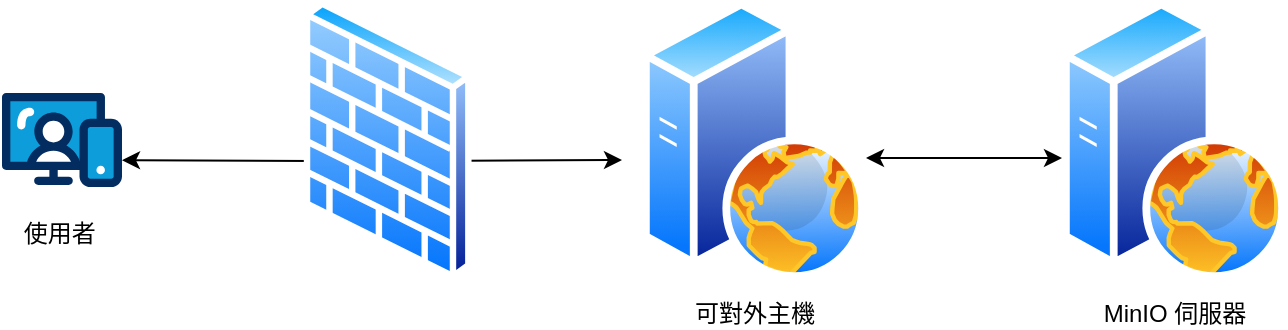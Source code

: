 <mxfile version="24.7.5" pages="3">
  <diagram id="36iQDaJeKuae20POll0c" name="第 2 页">
    <mxGraphModel dx="1434" dy="844" grid="1" gridSize="10" guides="1" tooltips="1" connect="1" arrows="1" fold="1" page="1" pageScale="1" pageWidth="1169" pageHeight="827" math="0" shadow="0">
      <root>
        <mxCell id="0" />
        <mxCell id="1" parent="0" />
        <mxCell id="y0HUL4Aq6U30iUflK9Pi-18" style="edgeStyle=orthogonalEdgeStyle;rounded=0;orthogonalLoop=1;jettySize=auto;html=1;startArrow=classic;startFill=1;" parent="1" edge="1">
          <mxGeometry relative="1" as="geometry">
            <mxPoint x="320" y="200.1" as="sourcePoint" />
            <mxPoint x="570" y="200" as="targetPoint" />
          </mxGeometry>
        </mxCell>
        <mxCell id="y0HUL4Aq6U30iUflK9Pi-1" value="使用者&amp;nbsp;" style="verticalLabelPosition=bottom;aspect=fixed;html=1;shape=mxgraph.salesforce.web;" parent="1" vertex="1">
          <mxGeometry x="260" y="166.3" width="60" height="47.4" as="geometry" />
        </mxCell>
        <mxCell id="y0HUL4Aq6U30iUflK9Pi-3" value="MinIO 伺服器" style="image;aspect=fixed;perimeter=ellipsePerimeter;html=1;align=center;shadow=0;dashed=0;spacingTop=3;image=img/lib/active_directory/web_server.svg;" parent="1" vertex="1">
          <mxGeometry x="790" y="120" width="112" height="140" as="geometry" />
        </mxCell>
        <mxCell id="05_OeoC-IymM_F-BSIm_-5" value="" style="image;aspect=fixed;perimeter=ellipsePerimeter;html=1;align=center;shadow=0;dashed=0;spacingTop=3;image=img/lib/active_directory/firewall.svg;" vertex="1" parent="1">
          <mxGeometry x="410" y="120" width="85.4" height="140" as="geometry" />
        </mxCell>
        <mxCell id="05_OeoC-IymM_F-BSIm_-7" style="edgeStyle=orthogonalEdgeStyle;rounded=0;orthogonalLoop=1;jettySize=auto;html=1;startArrow=classic;startFill=1;" edge="1" parent="1">
          <mxGeometry relative="1" as="geometry">
            <mxPoint x="692" y="199" as="sourcePoint" />
            <mxPoint x="790" y="199" as="targetPoint" />
          </mxGeometry>
        </mxCell>
        <mxCell id="05_OeoC-IymM_F-BSIm_-6" value="可對外主機" style="image;aspect=fixed;perimeter=ellipsePerimeter;html=1;align=center;shadow=0;dashed=0;spacingTop=3;image=img/lib/active_directory/web_server.svg;" vertex="1" parent="1">
          <mxGeometry x="580" y="120" width="112" height="140" as="geometry" />
        </mxCell>
      </root>
    </mxGraphModel>
  </diagram>
  <diagram id="HvnVh_ahCM78XvNqjFqs" name="第 3 页">
    <mxGraphModel dx="1425" dy="844" grid="1" gridSize="10" guides="1" tooltips="1" connect="1" arrows="1" fold="1" page="1" pageScale="1" pageWidth="1169" pageHeight="827" math="0" shadow="0">
      <root>
        <mxCell id="0" />
        <mxCell id="1" parent="0" />
        <mxCell id="vTTrA9_bk5UIa2ng82IA-1" style="edgeStyle=orthogonalEdgeStyle;rounded=0;orthogonalLoop=1;jettySize=auto;html=1;" edge="1" parent="1" source="vTTrA9_bk5UIa2ng82IA-3" target="vTTrA9_bk5UIa2ng82IA-7">
          <mxGeometry relative="1" as="geometry" />
        </mxCell>
        <mxCell id="vTTrA9_bk5UIa2ng82IA-2" style="edgeStyle=orthogonalEdgeStyle;rounded=0;orthogonalLoop=1;jettySize=auto;html=1;endArrow=none;endFill=0;dashed=1;" edge="1" parent="1" source="vTTrA9_bk5UIa2ng82IA-3" target="vTTrA9_bk5UIa2ng82IA-9">
          <mxGeometry relative="1" as="geometry" />
        </mxCell>
        <mxCell id="vTTrA9_bk5UIa2ng82IA-3" value="用戶 A&amp;nbsp;" style="verticalLabelPosition=bottom;aspect=fixed;html=1;shape=mxgraph.salesforce.web;" vertex="1" parent="1">
          <mxGeometry x="230" y="120" width="60" height="47.4" as="geometry" />
        </mxCell>
        <mxCell id="vTTrA9_bk5UIa2ng82IA-4" style="edgeStyle=orthogonalEdgeStyle;rounded=0;orthogonalLoop=1;jettySize=auto;html=1;endArrow=none;endFill=0;dashed=1;" edge="1" parent="1" source="vTTrA9_bk5UIa2ng82IA-5" target="vTTrA9_bk5UIa2ng82IA-11">
          <mxGeometry relative="1" as="geometry">
            <mxPoint x="180" y="280" as="targetPoint" />
          </mxGeometry>
        </mxCell>
        <mxCell id="vTTrA9_bk5UIa2ng82IA-5" value="用戶 B" style="verticalLabelPosition=bottom;aspect=fixed;html=1;shape=mxgraph.salesforce.web;" vertex="1" parent="1">
          <mxGeometry x="230" y="250" width="60" height="47.4" as="geometry" />
        </mxCell>
        <mxCell id="vTTrA9_bk5UIa2ng82IA-6" style="edgeStyle=orthogonalEdgeStyle;rounded=0;orthogonalLoop=1;jettySize=auto;html=1;entryX=0.5;entryY=0;entryDx=0;entryDy=0;dashed=1;" edge="1" parent="1" source="vTTrA9_bk5UIa2ng82IA-7" target="vTTrA9_bk5UIa2ng82IA-12">
          <mxGeometry relative="1" as="geometry" />
        </mxCell>
        <mxCell id="vTTrA9_bk5UIa2ng82IA-21" style="edgeStyle=orthogonalEdgeStyle;rounded=0;orthogonalLoop=1;jettySize=auto;html=1;" edge="1" parent="1" source="vTTrA9_bk5UIa2ng82IA-7">
          <mxGeometry relative="1" as="geometry">
            <mxPoint x="506" y="320" as="targetPoint" />
          </mxGeometry>
        </mxCell>
        <mxCell id="vTTrA9_bk5UIa2ng82IA-7" value="伺服器" style="image;aspect=fixed;perimeter=ellipsePerimeter;html=1;align=center;shadow=0;dashed=0;spacingTop=3;image=img/lib/active_directory/web_server.svg;" vertex="1" parent="1">
          <mxGeometry x="450" y="120" width="112" height="140" as="geometry" />
        </mxCell>
        <mxCell id="vTTrA9_bk5UIa2ng82IA-8" value="Cookie" style="swimlane;fontStyle=0;childLayout=stackLayout;horizontal=1;startSize=20;fillColor=#ffffff;horizontalStack=0;resizeParent=1;resizeParentMax=0;resizeLast=0;collapsible=0;marginBottom=0;swimlaneFillColor=#ffffff;" vertex="1" parent="1">
          <mxGeometry x="170" y="30" width="44.88" height="70" as="geometry" />
        </mxCell>
        <mxCell id="vTTrA9_bk5UIa2ng82IA-9" value="" style="sketch=0;outlineConnect=0;fontColor=#232F3E;gradientColor=none;fillColor=#232F3D;strokeColor=none;dashed=0;verticalLabelPosition=bottom;verticalAlign=top;align=center;html=1;fontSize=12;fontStyle=0;aspect=fixed;pointerEvents=1;shape=mxgraph.aws4.corporate_data_center;" vertex="1" parent="vTTrA9_bk5UIa2ng82IA-8">
          <mxGeometry y="20" width="44.88" height="50" as="geometry" />
        </mxCell>
        <mxCell id="vTTrA9_bk5UIa2ng82IA-10" value="Cookie" style="swimlane;fontStyle=0;childLayout=stackLayout;horizontal=1;startSize=20;fillColor=#ffffff;horizontalStack=0;resizeParent=1;resizeParentMax=0;resizeLast=0;collapsible=0;marginBottom=0;swimlaneFillColor=#ffffff;" vertex="1" parent="1">
          <mxGeometry x="170" y="167.4" width="44.88" height="70" as="geometry" />
        </mxCell>
        <mxCell id="vTTrA9_bk5UIa2ng82IA-11" value="" style="sketch=0;outlineConnect=0;fontColor=#232F3E;gradientColor=none;fillColor=#232F3D;strokeColor=none;dashed=0;verticalLabelPosition=bottom;verticalAlign=top;align=center;html=1;fontSize=12;fontStyle=0;aspect=fixed;pointerEvents=1;shape=mxgraph.aws4.corporate_data_center;" vertex="1" parent="vTTrA9_bk5UIa2ng82IA-10">
          <mxGeometry y="20" width="44.88" height="50" as="geometry" />
        </mxCell>
        <mxCell id="vTTrA9_bk5UIa2ng82IA-12" value="Session - 用戶 A" style="swimlane;fontStyle=0;childLayout=stackLayout;horizontal=1;startSize=20;fillColor=#ffffff;horizontalStack=0;resizeParent=1;resizeParentMax=0;resizeLast=0;collapsible=0;marginBottom=0;swimlaneFillColor=#ffffff;" vertex="1" parent="1">
          <mxGeometry x="640" y="30" width="105" height="70" as="geometry" />
        </mxCell>
        <mxCell id="vTTrA9_bk5UIa2ng82IA-13" value="" style="sketch=0;outlineConnect=0;fontColor=#232F3E;gradientColor=none;fillColor=#232F3D;strokeColor=none;dashed=0;verticalLabelPosition=bottom;verticalAlign=top;align=center;html=1;fontSize=12;fontStyle=0;aspect=fixed;pointerEvents=1;shape=mxgraph.aws4.corporate_data_center;" vertex="1" parent="vTTrA9_bk5UIa2ng82IA-12">
          <mxGeometry y="20" width="105" height="50" as="geometry" />
        </mxCell>
        <mxCell id="vTTrA9_bk5UIa2ng82IA-14" value="Session - 用戶 B" style="swimlane;fontStyle=0;childLayout=stackLayout;horizontal=1;startSize=20;fillColor=#ffffff;horizontalStack=0;resizeParent=1;resizeParentMax=0;resizeLast=0;collapsible=0;marginBottom=0;swimlaneFillColor=#ffffff;" vertex="1" parent="1">
          <mxGeometry x="640" y="108.7" width="105" height="70" as="geometry" />
        </mxCell>
        <mxCell id="vTTrA9_bk5UIa2ng82IA-15" value="" style="sketch=0;outlineConnect=0;fontColor=#232F3E;gradientColor=none;fillColor=#232F3D;strokeColor=none;dashed=0;verticalLabelPosition=bottom;verticalAlign=top;align=center;html=1;fontSize=12;fontStyle=0;aspect=fixed;pointerEvents=1;shape=mxgraph.aws4.corporate_data_center;" vertex="1" parent="vTTrA9_bk5UIa2ng82IA-14">
          <mxGeometry y="20" width="105" height="50" as="geometry" />
        </mxCell>
        <mxCell id="vTTrA9_bk5UIa2ng82IA-16" style="edgeStyle=orthogonalEdgeStyle;rounded=0;orthogonalLoop=1;jettySize=auto;html=1;entryX=0;entryY=0.664;entryDx=0;entryDy=0;entryPerimeter=0;" edge="1" parent="1" source="vTTrA9_bk5UIa2ng82IA-5" target="vTTrA9_bk5UIa2ng82IA-7">
          <mxGeometry relative="1" as="geometry" />
        </mxCell>
        <mxCell id="vTTrA9_bk5UIa2ng82IA-37" style="edgeStyle=orthogonalEdgeStyle;rounded=0;orthogonalLoop=1;jettySize=auto;html=1;entryX=0.5;entryY=0;entryDx=0;entryDy=0;" edge="1" parent="1" source="vTTrA9_bk5UIa2ng82IA-20" target="vTTrA9_bk5UIa2ng82IA-28">
          <mxGeometry relative="1" as="geometry" />
        </mxCell>
        <mxCell id="vTTrA9_bk5UIa2ng82IA-20" value="" style="sketch=0;pointerEvents=1;shadow=0;dashed=0;html=1;strokeColor=none;fillColor=#DF8C42;labelPosition=center;verticalLabelPosition=bottom;verticalAlign=top;align=center;outlineConnect=0;shape=mxgraph.veeam2.restored;" vertex="1" parent="1">
          <mxGeometry x="471" y="330" width="70" height="70" as="geometry" />
        </mxCell>
        <mxCell id="vTTrA9_bk5UIa2ng82IA-22" style="edgeStyle=orthogonalEdgeStyle;rounded=0;orthogonalLoop=1;jettySize=auto;html=1;" edge="1" parent="1" source="vTTrA9_bk5UIa2ng82IA-24" target="vTTrA9_bk5UIa2ng82IA-28">
          <mxGeometry relative="1" as="geometry" />
        </mxCell>
        <mxCell id="vTTrA9_bk5UIa2ng82IA-23" style="edgeStyle=orthogonalEdgeStyle;rounded=0;orthogonalLoop=1;jettySize=auto;html=1;endArrow=none;endFill=0;dashed=1;" edge="1" parent="1" source="vTTrA9_bk5UIa2ng82IA-24" target="vTTrA9_bk5UIa2ng82IA-30">
          <mxGeometry relative="1" as="geometry" />
        </mxCell>
        <mxCell id="vTTrA9_bk5UIa2ng82IA-24" value="用戶 A&amp;nbsp;" style="verticalLabelPosition=bottom;aspect=fixed;html=1;shape=mxgraph.salesforce.web;" vertex="1" parent="1">
          <mxGeometry x="230" y="480" width="60" height="47.4" as="geometry" />
        </mxCell>
        <mxCell id="vTTrA9_bk5UIa2ng82IA-25" style="edgeStyle=orthogonalEdgeStyle;rounded=0;orthogonalLoop=1;jettySize=auto;html=1;endArrow=none;endFill=0;dashed=1;" edge="1" parent="1" source="vTTrA9_bk5UIa2ng82IA-26" target="vTTrA9_bk5UIa2ng82IA-32">
          <mxGeometry relative="1" as="geometry">
            <mxPoint x="180" y="640" as="targetPoint" />
          </mxGeometry>
        </mxCell>
        <mxCell id="vTTrA9_bk5UIa2ng82IA-26" value="用戶 B" style="verticalLabelPosition=bottom;aspect=fixed;html=1;shape=mxgraph.salesforce.web;" vertex="1" parent="1">
          <mxGeometry x="230" y="610" width="60" height="47.4" as="geometry" />
        </mxCell>
        <mxCell id="vTTrA9_bk5UIa2ng82IA-27" style="edgeStyle=orthogonalEdgeStyle;rounded=0;orthogonalLoop=1;jettySize=auto;html=1;" edge="1" parent="1" source="vTTrA9_bk5UIa2ng82IA-28">
          <mxGeometry relative="1" as="geometry">
            <mxPoint x="506" y="680" as="targetPoint" />
          </mxGeometry>
        </mxCell>
        <mxCell id="vTTrA9_bk5UIa2ng82IA-28" value="伺服器" style="image;aspect=fixed;perimeter=ellipsePerimeter;html=1;align=center;shadow=0;dashed=0;spacingTop=3;image=img/lib/active_directory/web_server.svg;" vertex="1" parent="1">
          <mxGeometry x="450" y="480" width="112" height="140" as="geometry" />
        </mxCell>
        <mxCell id="vTTrA9_bk5UIa2ng82IA-29" value="Cookie" style="swimlane;fontStyle=0;childLayout=stackLayout;horizontal=1;startSize=20;fillColor=#ffffff;horizontalStack=0;resizeParent=1;resizeParentMax=0;resizeLast=0;collapsible=0;marginBottom=0;swimlaneFillColor=#ffffff;" vertex="1" parent="1">
          <mxGeometry x="170" y="390" width="44.88" height="70" as="geometry" />
        </mxCell>
        <mxCell id="vTTrA9_bk5UIa2ng82IA-30" value="" style="sketch=0;outlineConnect=0;fontColor=#232F3E;gradientColor=none;fillColor=#232F3D;strokeColor=none;dashed=0;verticalLabelPosition=bottom;verticalAlign=top;align=center;html=1;fontSize=12;fontStyle=0;aspect=fixed;pointerEvents=1;shape=mxgraph.aws4.corporate_data_center;" vertex="1" parent="vTTrA9_bk5UIa2ng82IA-29">
          <mxGeometry y="20" width="44.88" height="50" as="geometry" />
        </mxCell>
        <mxCell id="vTTrA9_bk5UIa2ng82IA-31" value="Cookie" style="swimlane;fontStyle=0;childLayout=stackLayout;horizontal=1;startSize=20;fillColor=#ffffff;horizontalStack=0;resizeParent=1;resizeParentMax=0;resizeLast=0;collapsible=0;marginBottom=0;swimlaneFillColor=#ffffff;" vertex="1" parent="1">
          <mxGeometry x="170" y="527.4" width="44.88" height="70" as="geometry" />
        </mxCell>
        <mxCell id="vTTrA9_bk5UIa2ng82IA-32" value="" style="sketch=0;outlineConnect=0;fontColor=#232F3E;gradientColor=none;fillColor=#232F3D;strokeColor=none;dashed=0;verticalLabelPosition=bottom;verticalAlign=top;align=center;html=1;fontSize=12;fontStyle=0;aspect=fixed;pointerEvents=1;shape=mxgraph.aws4.corporate_data_center;" vertex="1" parent="vTTrA9_bk5UIa2ng82IA-31">
          <mxGeometry y="20" width="44.88" height="50" as="geometry" />
        </mxCell>
        <mxCell id="vTTrA9_bk5UIa2ng82IA-33" style="edgeStyle=orthogonalEdgeStyle;rounded=0;orthogonalLoop=1;jettySize=auto;html=1;entryX=0;entryY=0.664;entryDx=0;entryDy=0;entryPerimeter=0;" edge="1" parent="1" source="vTTrA9_bk5UIa2ng82IA-26" target="vTTrA9_bk5UIa2ng82IA-28">
          <mxGeometry relative="1" as="geometry" />
        </mxCell>
        <mxCell id="vTTrA9_bk5UIa2ng82IA-34" value="" style="sketch=0;pointerEvents=1;shadow=0;dashed=0;html=1;strokeColor=none;fillColor=#DF8C42;labelPosition=center;verticalLabelPosition=bottom;verticalAlign=top;align=center;outlineConnect=0;shape=mxgraph.veeam2.restored;" vertex="1" parent="1">
          <mxGeometry x="471" y="690" width="70" height="70" as="geometry" />
        </mxCell>
        <mxCell id="hp_RnMlvWdHB2fhUzzbv-1" value="&lt;span style=&quot;font-size: 22px;&quot;&gt;&lt;b&gt;1. &lt;br&gt;進行&lt;br&gt;重啟&lt;/b&gt;&lt;/span&gt;" style="ellipse;whiteSpace=wrap;html=1;aspect=fixed;" vertex="1" parent="1">
          <mxGeometry x="570" y="326" width="90" height="90" as="geometry" />
        </mxCell>
        <mxCell id="hp_RnMlvWdHB2fhUzzbv-2" value="&lt;span style=&quot;font-size: 22px;&quot;&gt;&lt;b&gt;2. &lt;br&gt;遺失&lt;/b&gt;&lt;/span&gt;&lt;div&gt;&lt;span style=&quot;font-size: 22px;&quot;&gt;&lt;b&gt;Session&lt;/b&gt;&lt;/span&gt;&lt;/div&gt;" style="ellipse;whiteSpace=wrap;html=1;aspect=fixed;" vertex="1" parent="1">
          <mxGeometry x="570" y="610" width="90" height="90" as="geometry" />
        </mxCell>
        <mxCell id="hp_RnMlvWdHB2fhUzzbv-3" style="edgeStyle=orthogonalEdgeStyle;rounded=0;orthogonalLoop=1;jettySize=auto;html=1;entryX=0.5;entryY=0;entryDx=0;entryDy=0;dashed=1;exitX=0.964;exitY=0.779;exitDx=0;exitDy=0;exitPerimeter=0;" edge="1" parent="1" target="hp_RnMlvWdHB2fhUzzbv-4" source="vTTrA9_bk5UIa2ng82IA-28">
          <mxGeometry relative="1" as="geometry">
            <mxPoint x="690" y="640" as="sourcePoint" />
          </mxGeometry>
        </mxCell>
        <mxCell id="hp_RnMlvWdHB2fhUzzbv-4" value="Session - 用戶 A" style="swimlane;fontStyle=0;childLayout=stackLayout;horizontal=1;startSize=20;fillColor=#ffffff;horizontalStack=0;resizeParent=1;resizeParentMax=0;resizeLast=0;collapsible=0;marginBottom=0;swimlaneFillColor=#ffffff;" vertex="1" parent="1">
          <mxGeometry x="720" y="508.7" width="105" height="70" as="geometry" />
        </mxCell>
        <mxCell id="hp_RnMlvWdHB2fhUzzbv-6" value="Session - 用戶 B" style="swimlane;fontStyle=0;childLayout=stackLayout;horizontal=1;startSize=20;fillColor=#ffffff;horizontalStack=0;resizeParent=1;resizeParentMax=0;resizeLast=0;collapsible=0;marginBottom=0;swimlaneFillColor=#ffffff;" vertex="1" parent="1">
          <mxGeometry x="720" y="587.4" width="105" height="70" as="geometry" />
        </mxCell>
      </root>
    </mxGraphModel>
  </diagram>
  <diagram id="Rv0VNGRUjwb1O_cnUlSf" name="第 4 页">
    <mxGraphModel dx="1425" dy="844" grid="1" gridSize="10" guides="1" tooltips="1" connect="1" arrows="1" fold="1" page="1" pageScale="1" pageWidth="1169" pageHeight="827" math="0" shadow="0">
      <root>
        <mxCell id="0" />
        <mxCell id="1" parent="0" />
        <mxCell id="kJw31j2O0Wimkj6-wve6-1" style="edgeStyle=orthogonalEdgeStyle;rounded=0;orthogonalLoop=1;jettySize=auto;html=1;" edge="1" parent="1" source="kJw31j2O0Wimkj6-wve6-3" target="kJw31j2O0Wimkj6-wve6-8">
          <mxGeometry relative="1" as="geometry" />
        </mxCell>
        <mxCell id="kJw31j2O0Wimkj6-wve6-2" style="edgeStyle=orthogonalEdgeStyle;rounded=0;orthogonalLoop=1;jettySize=auto;html=1;endArrow=none;endFill=0;dashed=1;" edge="1" parent="1" source="kJw31j2O0Wimkj6-wve6-3" target="kJw31j2O0Wimkj6-wve6-10">
          <mxGeometry relative="1" as="geometry" />
        </mxCell>
        <mxCell id="kJw31j2O0Wimkj6-wve6-3" value="用戶 A&amp;nbsp;" style="verticalLabelPosition=bottom;aspect=fixed;html=1;shape=mxgraph.salesforce.web;" vertex="1" parent="1">
          <mxGeometry x="230" y="120" width="60" height="47.4" as="geometry" />
        </mxCell>
        <mxCell id="kJw31j2O0Wimkj6-wve6-4" style="edgeStyle=orthogonalEdgeStyle;rounded=0;orthogonalLoop=1;jettySize=auto;html=1;endArrow=none;endFill=0;dashed=1;" edge="1" parent="1" source="kJw31j2O0Wimkj6-wve6-5" target="kJw31j2O0Wimkj6-wve6-12">
          <mxGeometry relative="1" as="geometry">
            <mxPoint x="180" y="280" as="targetPoint" />
          </mxGeometry>
        </mxCell>
        <mxCell id="kJw31j2O0Wimkj6-wve6-5" value="用戶 B" style="verticalLabelPosition=bottom;aspect=fixed;html=1;shape=mxgraph.salesforce.web;" vertex="1" parent="1">
          <mxGeometry x="230" y="250" width="60" height="47.4" as="geometry" />
        </mxCell>
        <mxCell id="kJw31j2O0Wimkj6-wve6-6" style="edgeStyle=orthogonalEdgeStyle;rounded=0;orthogonalLoop=1;jettySize=auto;html=1;entryX=0.5;entryY=0;entryDx=0;entryDy=0;dashed=1;" edge="1" parent="1" source="kJw31j2O0Wimkj6-wve6-8" target="kJw31j2O0Wimkj6-wve6-13">
          <mxGeometry relative="1" as="geometry" />
        </mxCell>
        <mxCell id="kJw31j2O0Wimkj6-wve6-7" style="edgeStyle=orthogonalEdgeStyle;rounded=0;orthogonalLoop=1;jettySize=auto;html=1;" edge="1" parent="1" source="kJw31j2O0Wimkj6-wve6-8">
          <mxGeometry relative="1" as="geometry">
            <mxPoint x="506" y="320" as="targetPoint" />
          </mxGeometry>
        </mxCell>
        <mxCell id="kJw31j2O0Wimkj6-wve6-8" value="伺服器" style="image;aspect=fixed;perimeter=ellipsePerimeter;html=1;align=center;shadow=0;dashed=0;spacingTop=3;image=img/lib/active_directory/web_server.svg;" vertex="1" parent="1">
          <mxGeometry x="450" y="120" width="112" height="140" as="geometry" />
        </mxCell>
        <mxCell id="kJw31j2O0Wimkj6-wve6-9" value="Cookie" style="swimlane;fontStyle=0;childLayout=stackLayout;horizontal=1;startSize=20;fillColor=#ffffff;horizontalStack=0;resizeParent=1;resizeParentMax=0;resizeLast=0;collapsible=0;marginBottom=0;swimlaneFillColor=#ffffff;" vertex="1" parent="1">
          <mxGeometry x="170" y="30" width="44.88" height="70" as="geometry" />
        </mxCell>
        <mxCell id="kJw31j2O0Wimkj6-wve6-10" value="" style="sketch=0;outlineConnect=0;fontColor=#232F3E;gradientColor=none;fillColor=#232F3D;strokeColor=none;dashed=0;verticalLabelPosition=bottom;verticalAlign=top;align=center;html=1;fontSize=12;fontStyle=0;aspect=fixed;pointerEvents=1;shape=mxgraph.aws4.corporate_data_center;" vertex="1" parent="kJw31j2O0Wimkj6-wve6-9">
          <mxGeometry y="20" width="44.88" height="50" as="geometry" />
        </mxCell>
        <mxCell id="kJw31j2O0Wimkj6-wve6-11" value="Cookie" style="swimlane;fontStyle=0;childLayout=stackLayout;horizontal=1;startSize=20;fillColor=#ffffff;horizontalStack=0;resizeParent=1;resizeParentMax=0;resizeLast=0;collapsible=0;marginBottom=0;swimlaneFillColor=#ffffff;" vertex="1" parent="1">
          <mxGeometry x="170" y="167.4" width="44.88" height="70" as="geometry" />
        </mxCell>
        <mxCell id="kJw31j2O0Wimkj6-wve6-12" value="" style="sketch=0;outlineConnect=0;fontColor=#232F3E;gradientColor=none;fillColor=#232F3D;strokeColor=none;dashed=0;verticalLabelPosition=bottom;verticalAlign=top;align=center;html=1;fontSize=12;fontStyle=0;aspect=fixed;pointerEvents=1;shape=mxgraph.aws4.corporate_data_center;" vertex="1" parent="kJw31j2O0Wimkj6-wve6-11">
          <mxGeometry y="20" width="44.88" height="50" as="geometry" />
        </mxCell>
        <mxCell id="kJw31j2O0Wimkj6-wve6-13" value="Session - 用戶 A" style="swimlane;fontStyle=0;childLayout=stackLayout;horizontal=1;startSize=20;fillColor=#ffffff;horizontalStack=0;resizeParent=1;resizeParentMax=0;resizeLast=0;collapsible=0;marginBottom=0;swimlaneFillColor=#ffffff;" vertex="1" parent="1">
          <mxGeometry x="640" y="30" width="105" height="70" as="geometry" />
        </mxCell>
        <mxCell id="kJw31j2O0Wimkj6-wve6-14" value="" style="sketch=0;outlineConnect=0;fontColor=#232F3E;gradientColor=none;fillColor=#232F3D;strokeColor=none;dashed=0;verticalLabelPosition=bottom;verticalAlign=top;align=center;html=1;fontSize=12;fontStyle=0;aspect=fixed;pointerEvents=1;shape=mxgraph.aws4.corporate_data_center;" vertex="1" parent="kJw31j2O0Wimkj6-wve6-13">
          <mxGeometry y="20" width="105" height="50" as="geometry" />
        </mxCell>
        <mxCell id="kJw31j2O0Wimkj6-wve6-21" style="edgeStyle=orthogonalEdgeStyle;rounded=0;orthogonalLoop=1;jettySize=auto;html=1;" edge="1" parent="1" source="kJw31j2O0Wimkj6-wve6-15" target="kJw31j2O0Wimkj6-wve6-18">
          <mxGeometry relative="1" as="geometry" />
        </mxCell>
        <mxCell id="kJw31j2O0Wimkj6-wve6-15" value="Session - 用戶 B" style="swimlane;fontStyle=0;childLayout=stackLayout;horizontal=1;startSize=20;fillColor=#ffffff;horizontalStack=0;resizeParent=1;resizeParentMax=0;resizeLast=0;collapsible=0;marginBottom=0;swimlaneFillColor=#ffffff;" vertex="1" parent="1">
          <mxGeometry x="640" y="108.7" width="105" height="70" as="geometry" />
        </mxCell>
        <mxCell id="kJw31j2O0Wimkj6-wve6-16" value="" style="sketch=0;outlineConnect=0;fontColor=#232F3E;gradientColor=none;fillColor=#232F3D;strokeColor=none;dashed=0;verticalLabelPosition=bottom;verticalAlign=top;align=center;html=1;fontSize=12;fontStyle=0;aspect=fixed;pointerEvents=1;shape=mxgraph.aws4.corporate_data_center;" vertex="1" parent="kJw31j2O0Wimkj6-wve6-15">
          <mxGeometry y="20" width="105" height="50" as="geometry" />
        </mxCell>
        <mxCell id="kJw31j2O0Wimkj6-wve6-17" style="edgeStyle=orthogonalEdgeStyle;rounded=0;orthogonalLoop=1;jettySize=auto;html=1;entryX=0;entryY=0.664;entryDx=0;entryDy=0;entryPerimeter=0;" edge="1" parent="1" source="kJw31j2O0Wimkj6-wve6-5" target="kJw31j2O0Wimkj6-wve6-8">
          <mxGeometry relative="1" as="geometry" />
        </mxCell>
        <mxCell id="kJw31j2O0Wimkj6-wve6-18" value="Redis" style="image;sketch=0;aspect=fixed;html=1;points=[];align=center;fontSize=12;image=img/lib/mscae/Cache_Redis_Product.svg;" vertex="1" parent="1">
          <mxGeometry x="830" y="200" width="71.43" height="60" as="geometry" />
        </mxCell>
        <mxCell id="kJw31j2O0Wimkj6-wve6-20" style="edgeStyle=orthogonalEdgeStyle;rounded=0;orthogonalLoop=1;jettySize=auto;html=1;entryX=0.49;entryY=0.017;entryDx=0;entryDy=0;entryPerimeter=0;" edge="1" parent="1" source="kJw31j2O0Wimkj6-wve6-13" target="kJw31j2O0Wimkj6-wve6-18">
          <mxGeometry relative="1" as="geometry" />
        </mxCell>
        <mxCell id="TlNDQ-km_KhVtOzQxpwP-1" value="&lt;span style=&quot;font-size: 22px;&quot;&gt;&lt;b&gt;寫進Redis&lt;/b&gt;&lt;/span&gt;" style="ellipse;whiteSpace=wrap;html=1;aspect=fixed;" vertex="1" parent="1">
          <mxGeometry x="816.22" y="290" width="99" height="99" as="geometry" />
        </mxCell>
      </root>
    </mxGraphModel>
  </diagram>
</mxfile>
